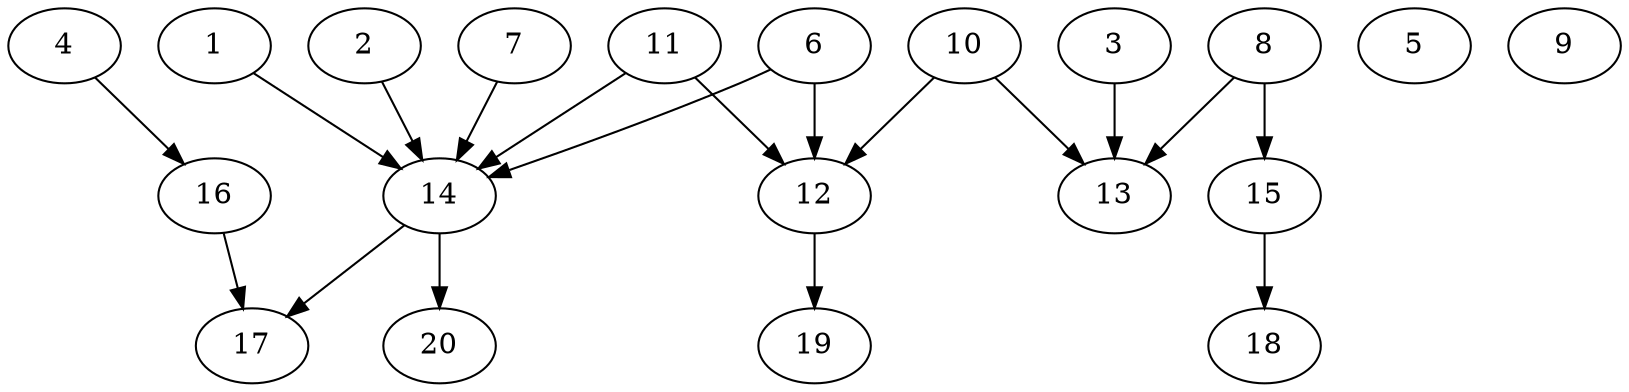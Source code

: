 // DAG automatically generated by daggen at Sat Jul 27 15:38:39 2019
// ./daggen --dot -n 20 --ccr 0.4 --fat 0.7 --regular 0.5 --density 0.4 --mindata 5242880 --maxdata 52428800 
digraph G {
  1 [size="124433920", alpha="0.11", expect_size="49773568"] 
  1 -> 14 [size ="49773568"]
  2 [size="30187520", alpha="0.01", expect_size="12075008"] 
  2 -> 14 [size ="12075008"]
  3 [size="80227840", alpha="0.13", expect_size="32091136"] 
  3 -> 13 [size ="32091136"]
  4 [size="62036480", alpha="0.03", expect_size="24814592"] 
  4 -> 16 [size ="24814592"]
  5 [size="124605440", alpha="0.01", expect_size="49842176"] 
  6 [size="36433920", alpha="0.04", expect_size="14573568"] 
  6 -> 12 [size ="14573568"]
  6 -> 14 [size ="14573568"]
  7 [size="69790720", alpha="0.19", expect_size="27916288"] 
  7 -> 14 [size ="27916288"]
  8 [size="77992960", alpha="0.14", expect_size="31197184"] 
  8 -> 13 [size ="31197184"]
  8 -> 15 [size ="31197184"]
  9 [size="116032000", alpha="0.05", expect_size="46412800"] 
  10 [size="129561600", alpha="0.10", expect_size="51824640"] 
  10 -> 12 [size ="51824640"]
  10 -> 13 [size ="51824640"]
  11 [size="85137920", alpha="0.17", expect_size="34055168"] 
  11 -> 12 [size ="34055168"]
  11 -> 14 [size ="34055168"]
  12 [size="34885120", alpha="0.02", expect_size="13954048"] 
  12 -> 19 [size ="13954048"]
  13 [size="37931520", alpha="0.01", expect_size="15172608"] 
  14 [size="112663040", alpha="0.07", expect_size="45065216"] 
  14 -> 17 [size ="45065216"]
  14 -> 20 [size ="45065216"]
  15 [size="130124800", alpha="0.17", expect_size="52049920"] 
  15 -> 18 [size ="52049920"]
  16 [size="15121920", alpha="0.18", expect_size="6048768"] 
  16 -> 17 [size ="6048768"]
  17 [size="37404160", alpha="0.08", expect_size="14961664"] 
  18 [size="32363520", alpha="0.16", expect_size="12945408"] 
  19 [size="116984320", alpha="0.13", expect_size="46793728"] 
  20 [size="28574720", alpha="0.08", expect_size="11429888"] 
}
